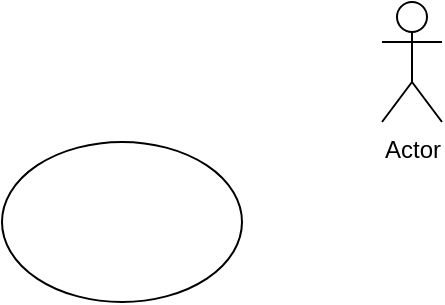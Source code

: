 <mxfile version="13.0.9">
    <diagram id="6hGFLwfOUW9BJ-s0fimq" name="Page-1">
        <mxGraphModel dx="306" dy="190" grid="1" gridSize="10" guides="1" tooltips="1" connect="1" arrows="1" fold="1" page="1" pageScale="1" pageWidth="827" pageHeight="1169" math="0" shadow="0">
            <root>
                <mxCell id="0"/>
                <mxCell id="1" parent="0"/>
                <mxCell id="2" value="" style="ellipse;whiteSpace=wrap;html=1;" parent="1" vertex="1">
                    <mxGeometry x="30" y="160" width="120" height="80" as="geometry"/>
                </mxCell>
                <mxCell id="3" value="Actor" style="shape=umlActor;verticalLabelPosition=bottom;labelBackgroundColor=#ffffff;verticalAlign=top;html=1;outlineConnect=0;" vertex="1" parent="1">
                    <mxGeometry x="220" y="90" width="30" height="60" as="geometry"/>
                </mxCell>
            </root>
        </mxGraphModel>
    </diagram>
</mxfile>